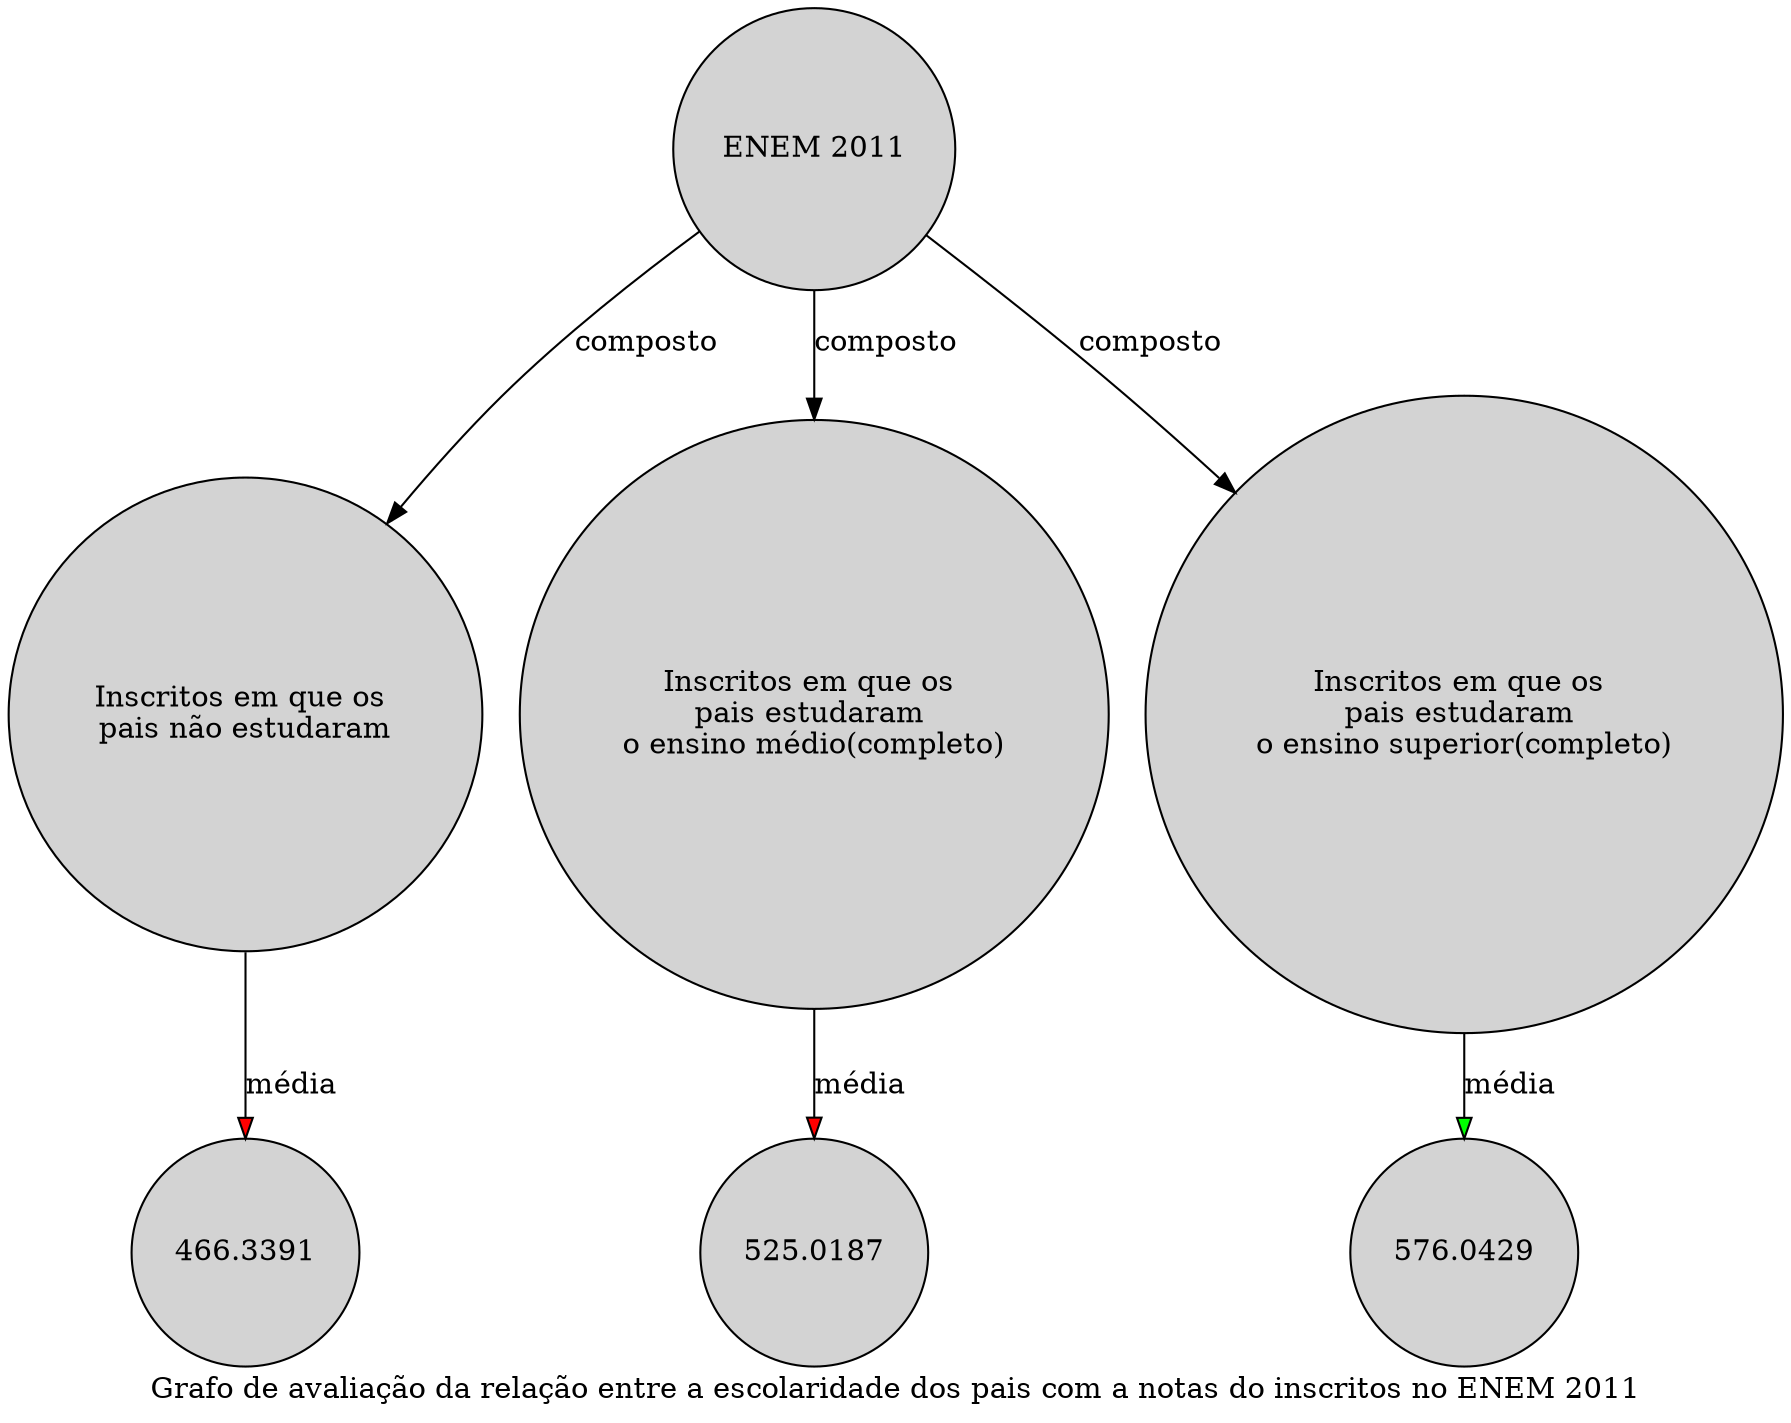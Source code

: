 strict digraph  {
	graph [label="Grafo de avaliação da relação entre a escolaridade dos pais com a notas do inscritos no ENEM 2011"];
	node [fontcolor="#000000",
		shape=circle,
		style=filled
	];
	"ENEM 2011" -> "Inscritos em que os 
pais não estudaram"	 [label=composto];
	"ENEM 2011" -> "Inscritos em que os 
pais estudaram 
o ensino médio(completo)"	 [label=composto];
	"ENEM 2011" -> "Inscritos em que os 
pais estudaram 
o ensino superior(completo)"	 [label=composto];
	"Inscritos em que os 
pais não estudaram" -> 466.3391	 [fillcolor=red,
		label=média];
	"Inscritos em que os 
pais estudaram 
o ensino médio(completo)" -> 525.0187	 [fillcolor=red,
		label=média];
	"Inscritos em que os 
pais estudaram 
o ensino superior(completo)" -> 576.0429	 [fillcolor=green,
		label=média];
}
